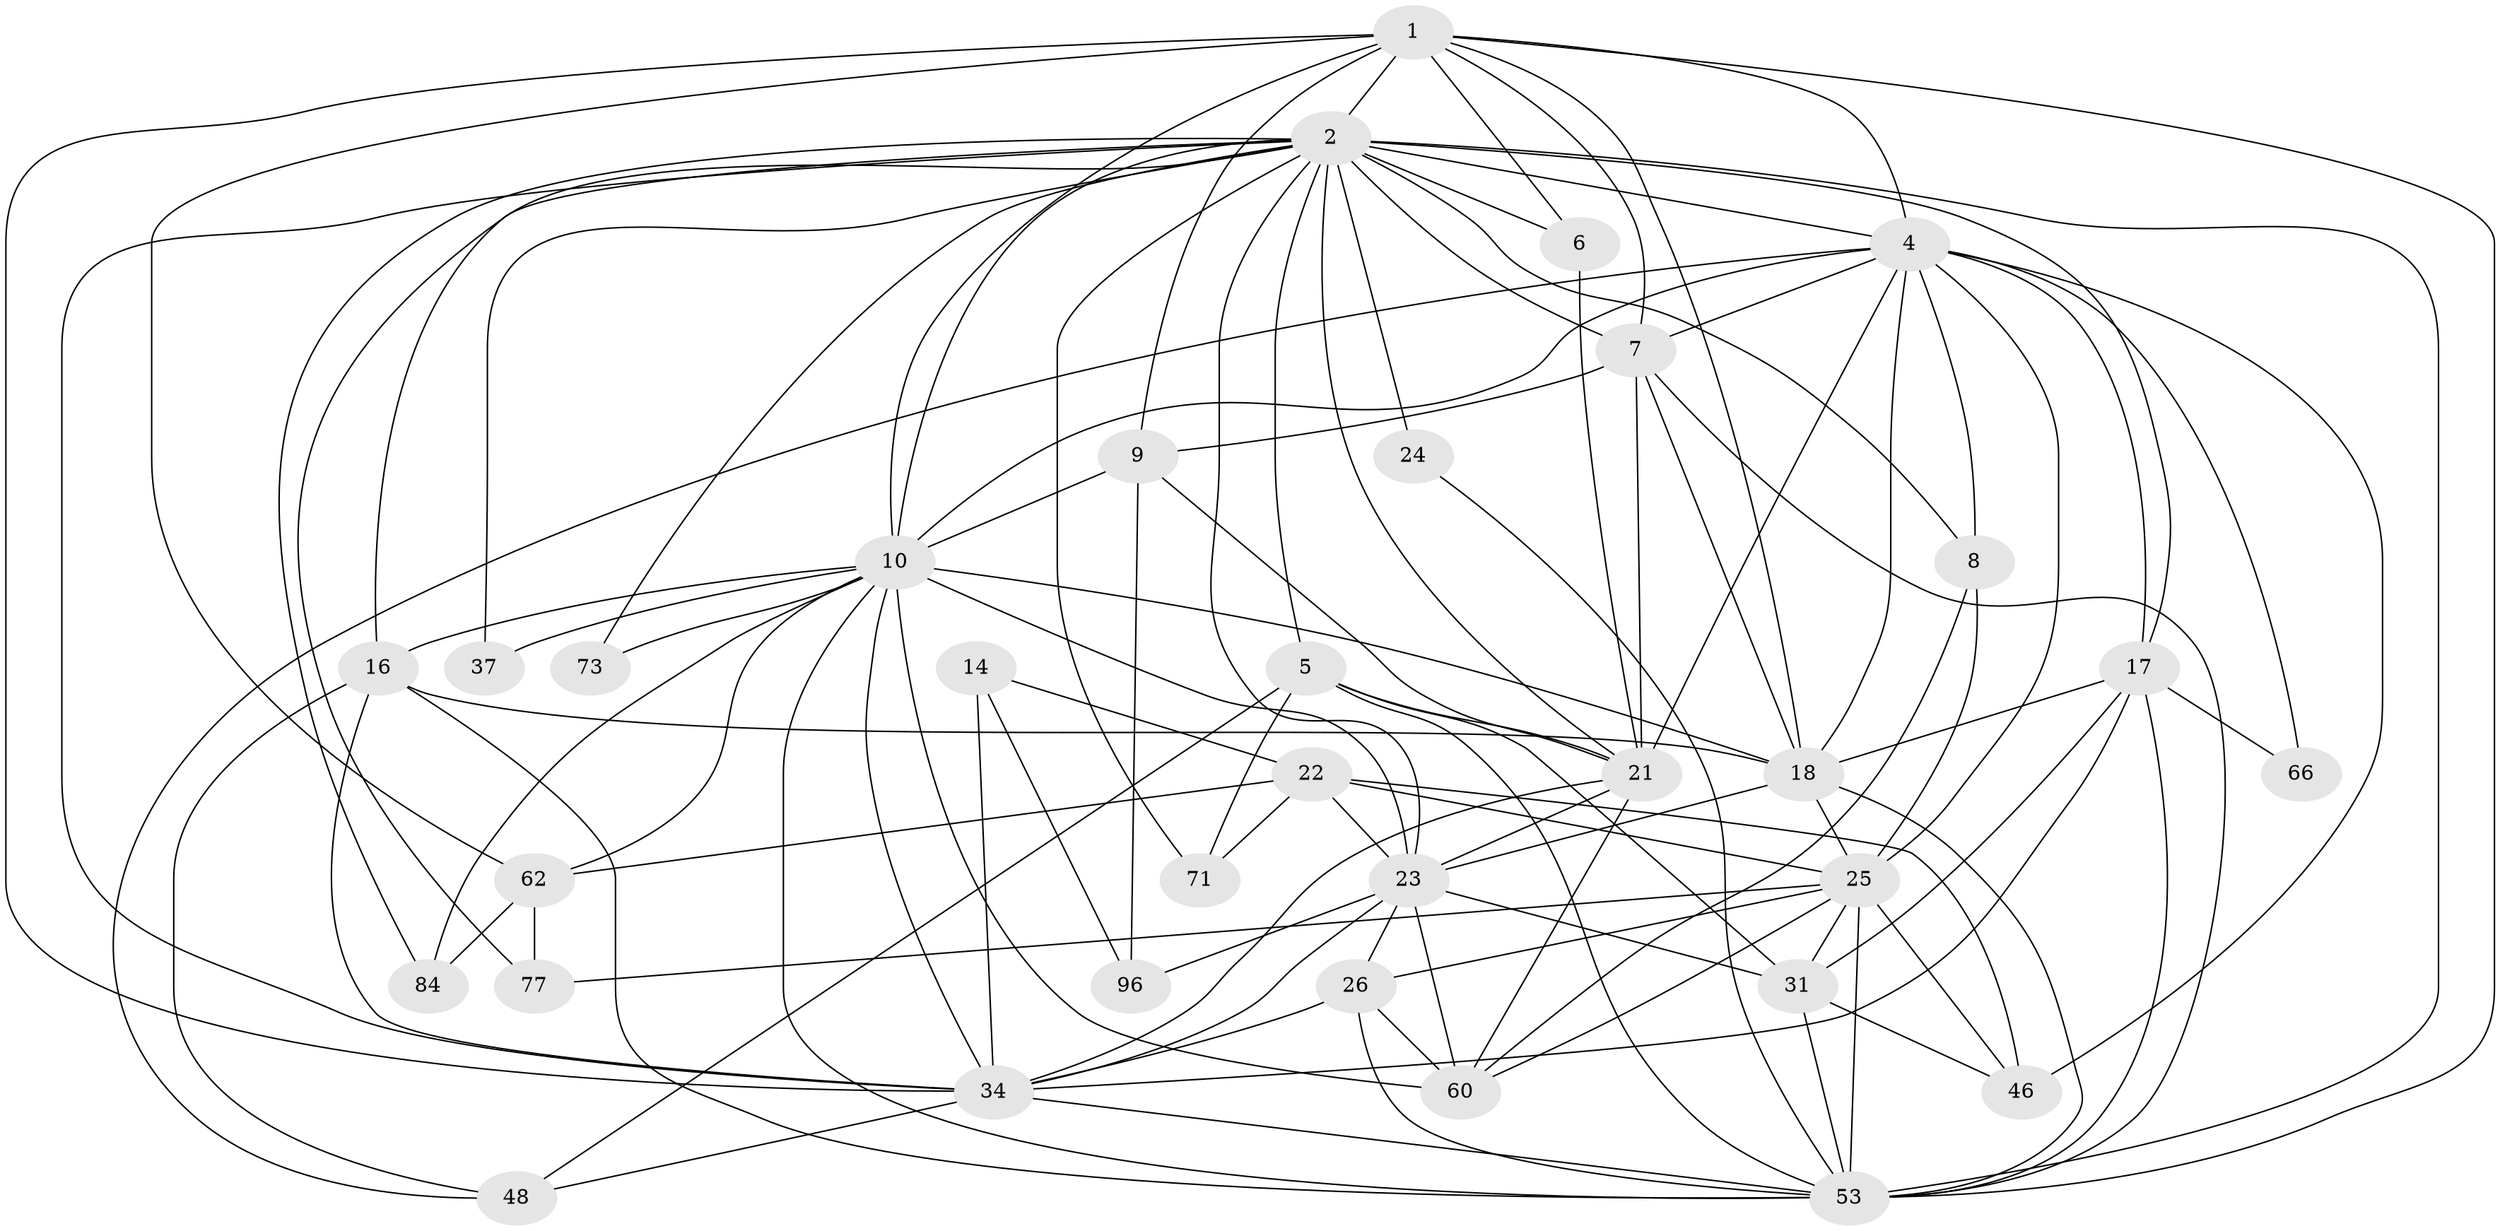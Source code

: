 // original degree distribution, {4: 0.2524271844660194, 5: 0.22330097087378642, 6: 0.038834951456310676, 3: 0.3300970873786408, 7: 0.06796116504854369, 2: 0.08737864077669903}
// Generated by graph-tools (version 1.1) at 2025/18/03/04/25 18:18:35]
// undirected, 33 vertices, 107 edges
graph export_dot {
graph [start="1"]
  node [color=gray90,style=filled];
  1 [super="+43+95+3"];
  2 [super="+55+74+13+49"];
  4 [super="+33+12"];
  5 [super="+11+38"];
  6 [super="+20"];
  7 [super="+85+28+64"];
  8 [super="+39"];
  9 [super="+78"];
  10 [super="+44+63+15+90"];
  14 [super="+67"];
  16 [super="+61"];
  17 [super="+51"];
  18 [super="+80+92+88"];
  21 [super="+72+27+42"];
  22 [super="+36+75"];
  23 [super="+79+59+52"];
  24;
  25 [super="+70+41"];
  26 [super="+30"];
  31 [super="+32"];
  34 [super="+47"];
  37;
  46 [super="+93"];
  48;
  53 [super="+94+58+57"];
  60 [super="+102+82"];
  62 [super="+69"];
  66;
  71;
  73;
  77;
  84;
  96;
  1 -- 2 [weight=3];
  1 -- 6;
  1 -- 9;
  1 -- 4 [weight=2];
  1 -- 10;
  1 -- 18;
  1 -- 53 [weight=2];
  1 -- 62;
  1 -- 7;
  1 -- 34;
  2 -- 37;
  2 -- 71;
  2 -- 16;
  2 -- 84;
  2 -- 8;
  2 -- 77 [weight=2];
  2 -- 4;
  2 -- 5;
  2 -- 6;
  2 -- 73;
  2 -- 10 [weight=2];
  2 -- 53 [weight=3];
  2 -- 21;
  2 -- 24;
  2 -- 7;
  2 -- 23;
  2 -- 17;
  2 -- 34;
  4 -- 17;
  4 -- 66;
  4 -- 8;
  4 -- 10;
  4 -- 46 [weight=2];
  4 -- 48;
  4 -- 25 [weight=2];
  4 -- 21;
  4 -- 7;
  4 -- 18;
  5 -- 48;
  5 -- 71;
  5 -- 31;
  5 -- 53;
  5 -- 21;
  6 -- 21;
  7 -- 18;
  7 -- 53;
  7 -- 9 [weight=2];
  7 -- 21;
  8 -- 25;
  8 -- 60;
  9 -- 21;
  9 -- 96;
  9 -- 10;
  10 -- 23;
  10 -- 18 [weight=2];
  10 -- 84;
  10 -- 73;
  10 -- 16;
  10 -- 37;
  10 -- 53 [weight=2];
  10 -- 62;
  10 -- 60;
  10 -- 34;
  14 -- 96;
  14 -- 22;
  14 -- 34;
  16 -- 48;
  16 -- 53 [weight=2];
  16 -- 18;
  16 -- 34;
  17 -- 53;
  17 -- 66;
  17 -- 31;
  17 -- 18;
  17 -- 34;
  18 -- 25;
  18 -- 53;
  18 -- 23;
  21 -- 23 [weight=2];
  21 -- 60;
  21 -- 34;
  22 -- 23 [weight=2];
  22 -- 62;
  22 -- 25;
  22 -- 71;
  22 -- 46;
  23 -- 60;
  23 -- 96;
  23 -- 31;
  23 -- 26;
  23 -- 34;
  24 -- 53;
  25 -- 31;
  25 -- 53;
  25 -- 26;
  25 -- 77;
  25 -- 60;
  25 -- 46;
  26 -- 60;
  26 -- 53;
  26 -- 34;
  31 -- 46;
  31 -- 53;
  34 -- 53;
  34 -- 48;
  62 -- 84;
  62 -- 77;
}
